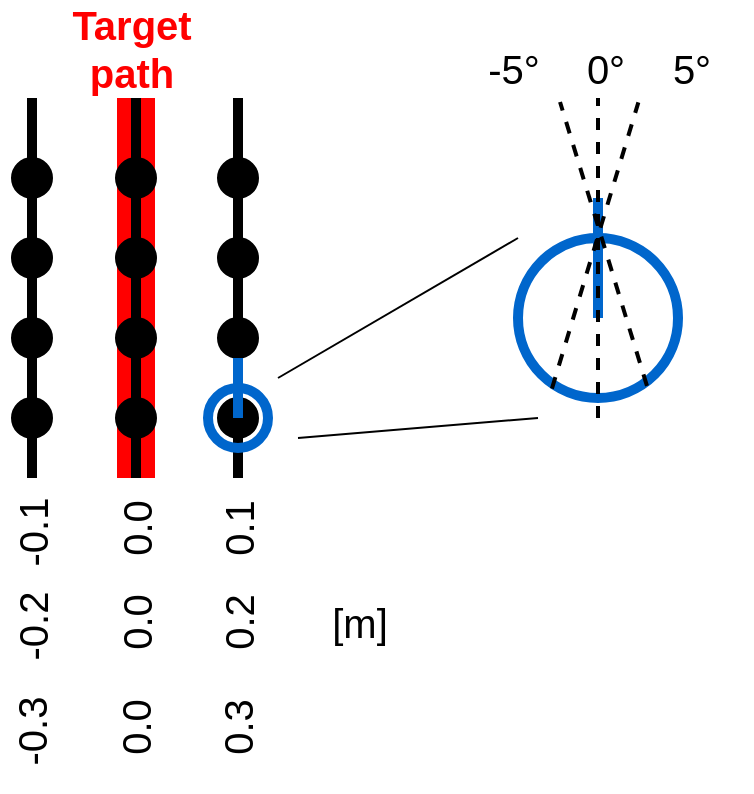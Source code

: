 <mxfile>
    <diagram id="cvP5xxhvE3YyA-BgQX19" name="ページ1">
        <mxGraphModel dx="842" dy="773" grid="1" gridSize="10" guides="1" tooltips="1" connect="1" arrows="1" fold="1" page="1" pageScale="1" pageWidth="827" pageHeight="1169" background="#ffffff" math="0" shadow="0">
            <root>
                <mxCell id="0"/>
                <mxCell id="1" parent="0"/>
                <mxCell id="30" value="" style="endArrow=none;html=1;strokeColor=#000000;strokeWidth=5;" parent="1" edge="1">
                    <mxGeometry width="50" height="50" relative="1" as="geometry">
                        <mxPoint x="480" y="440" as="sourcePoint"/>
                        <mxPoint x="480" y="250" as="targetPoint"/>
                    </mxGeometry>
                </mxCell>
                <mxCell id="38" value="&lt;font size=&quot;1&quot; color=&quot;#ff0000&quot;&gt;&lt;b style=&quot;font-size: 20px;&quot;&gt;Target path&lt;/b&gt;&lt;/font&gt;" style="text;html=1;strokeColor=none;fillColor=none;align=center;verticalAlign=middle;whiteSpace=wrap;rounded=0;" parent="1" vertex="1">
                    <mxGeometry x="397" y="210" width="60" height="30" as="geometry"/>
                </mxCell>
                <mxCell id="42" value="&lt;font color=&quot;#000000&quot;&gt;0.1&lt;br&gt;&lt;/font&gt;" style="text;html=1;strokeColor=none;fillColor=none;align=center;verticalAlign=middle;whiteSpace=wrap;rounded=0;fontSize=20;fontColor=#FF0000;rotation=-90;" parent="1" vertex="1">
                    <mxGeometry x="450" y="450" width="60" height="30" as="geometry"/>
                </mxCell>
                <mxCell id="44" value="[m]" style="text;html=1;strokeColor=none;fillColor=none;align=center;verticalAlign=middle;whiteSpace=wrap;rounded=0;fontSize=20;fontColor=#000000;" parent="1" vertex="1">
                    <mxGeometry x="510.5" y="497" width="60" height="30" as="geometry"/>
                </mxCell>
                <mxCell id="59" value="&lt;font color=&quot;#000000&quot;&gt;5°&lt;br&gt;&lt;/font&gt;" style="text;html=1;strokeColor=none;fillColor=none;align=center;verticalAlign=middle;whiteSpace=wrap;rounded=0;fontSize=20;fontColor=#FF0000;rotation=0;" parent="1" vertex="1">
                    <mxGeometry x="677" y="220" width="60" height="30" as="geometry"/>
                </mxCell>
                <mxCell id="76" value="" style="group" parent="1" vertex="1" connectable="0">
                    <mxGeometry x="465" y="220" width="235" height="205" as="geometry"/>
                </mxCell>
                <mxCell id="23" value="" style="ellipse;whiteSpace=wrap;html=1;aspect=fixed;strokeColor=#000000;fillColor=#000000;" parent="76" vertex="1">
                    <mxGeometry x="5" y="180" width="20" height="20" as="geometry"/>
                </mxCell>
                <mxCell id="24" value="" style="ellipse;whiteSpace=wrap;html=1;aspect=fixed;strokeColor=#000000;fillColor=#000000;" parent="76" vertex="1">
                    <mxGeometry x="5" y="140" width="20" height="20" as="geometry"/>
                </mxCell>
                <mxCell id="25" value="" style="ellipse;whiteSpace=wrap;html=1;aspect=fixed;strokeColor=#000000;fillColor=#000000;" parent="76" vertex="1">
                    <mxGeometry x="5" y="100" width="20" height="20" as="geometry"/>
                </mxCell>
                <mxCell id="26" value="" style="ellipse;whiteSpace=wrap;html=1;aspect=fixed;strokeColor=#000000;fillColor=#000000;" parent="76" vertex="1">
                    <mxGeometry x="5" y="60" width="20" height="20" as="geometry"/>
                </mxCell>
                <mxCell id="45" value="" style="ellipse;whiteSpace=wrap;html=1;aspect=fixed;strokeColor=#0066CC;fontSize=20;fontColor=#000000;fillColor=none;strokeWidth=5;" parent="76" vertex="1">
                    <mxGeometry y="175" width="30" height="30" as="geometry"/>
                </mxCell>
                <mxCell id="46" value="" style="endArrow=none;html=1;strokeColor=#0066CC;strokeWidth=5;fontSize=20;fontColor=#000000;" parent="76" edge="1">
                    <mxGeometry width="50" height="50" relative="1" as="geometry">
                        <mxPoint x="15" y="190" as="sourcePoint"/>
                        <mxPoint x="15" y="160" as="targetPoint"/>
                    </mxGeometry>
                </mxCell>
                <mxCell id="47" value="" style="ellipse;whiteSpace=wrap;html=1;aspect=fixed;strokeColor=#0066CC;fontSize=20;fontColor=#000000;fillColor=none;strokeWidth=5;" parent="76" vertex="1">
                    <mxGeometry x="155" y="100" width="80" height="80" as="geometry"/>
                </mxCell>
                <mxCell id="48" value="" style="endArrow=none;html=1;strokeColor=#0066CC;strokeWidth=5;fontSize=20;fontColor=#000000;exitX=0.5;exitY=0.5;exitDx=0;exitDy=0;exitPerimeter=0;" parent="76" source="47" edge="1">
                    <mxGeometry width="50" height="50" relative="1" as="geometry">
                        <mxPoint x="25" y="200" as="sourcePoint"/>
                        <mxPoint x="195" y="80" as="targetPoint"/>
                    </mxGeometry>
                </mxCell>
                <mxCell id="51" value="" style="endArrow=none;html=1;strokeColor=#000000;strokeWidth=1;fontSize=20;fontColor=#000000;" parent="76" edge="1">
                    <mxGeometry width="50" height="50" relative="1" as="geometry">
                        <mxPoint x="35" y="170" as="sourcePoint"/>
                        <mxPoint x="155" y="100" as="targetPoint"/>
                    </mxGeometry>
                </mxCell>
                <mxCell id="52" value="" style="endArrow=none;html=1;strokeColor=#000000;strokeWidth=1;fontSize=20;fontColor=#000000;" parent="76" edge="1">
                    <mxGeometry width="50" height="50" relative="1" as="geometry">
                        <mxPoint x="45" y="200" as="sourcePoint"/>
                        <mxPoint x="165" y="190" as="targetPoint"/>
                    </mxGeometry>
                </mxCell>
                <mxCell id="53" value="" style="endArrow=none;dashed=1;html=1;strokeWidth=2;strokeColor=#000000;fontSize=20;fontColor=#000000;" parent="76" edge="1">
                    <mxGeometry width="50" height="50" relative="1" as="geometry">
                        <mxPoint x="195" y="190" as="sourcePoint"/>
                        <mxPoint x="195" y="30" as="targetPoint"/>
                    </mxGeometry>
                </mxCell>
                <mxCell id="54" value="" style="endArrow=none;dashed=1;html=1;strokeWidth=2;strokeColor=#000000;fontSize=20;fontColor=#000000;exitX=0.212;exitY=0.941;exitDx=0;exitDy=0;exitPerimeter=0;entryX=0.053;entryY=1.073;entryDx=0;entryDy=0;entryPerimeter=0;" parent="76" source="47" target="59" edge="1">
                    <mxGeometry width="50" height="50" relative="1" as="geometry">
                        <mxPoint x="165" y="170" as="sourcePoint"/>
                        <mxPoint x="215" y="40" as="targetPoint"/>
                        <Array as="points"/>
                    </mxGeometry>
                </mxCell>
                <mxCell id="55" value="" style="endArrow=none;dashed=1;html=1;strokeWidth=2;strokeColor=#000000;fontSize=20;fontColor=#000000;exitX=0.806;exitY=0.924;exitDx=0;exitDy=0;exitPerimeter=0;entryX=0.117;entryY=1.067;entryDx=0;entryDy=0;entryPerimeter=0;" parent="76" source="47" target="57" edge="1">
                    <mxGeometry width="50" height="50" relative="1" as="geometry">
                        <mxPoint x="176.716" y="178.284" as="sourcePoint"/>
                        <mxPoint x="135" y="40" as="targetPoint"/>
                    </mxGeometry>
                </mxCell>
                <mxCell id="57" value="&lt;font color=&quot;#000000&quot;&gt;0°&lt;br&gt;&lt;/font&gt;" style="text;html=1;strokeColor=none;fillColor=none;align=center;verticalAlign=middle;whiteSpace=wrap;rounded=0;fontSize=20;fontColor=#FF0000;rotation=0;" parent="76" vertex="1">
                    <mxGeometry x="169" width="60" height="30" as="geometry"/>
                </mxCell>
                <mxCell id="58" value="&lt;font color=&quot;#000000&quot;&gt;-5°&lt;br&gt;&lt;/font&gt;" style="text;html=1;strokeColor=none;fillColor=none;align=center;verticalAlign=middle;whiteSpace=wrap;rounded=0;fontSize=20;fontColor=#FF0000;rotation=0;" parent="76" vertex="1">
                    <mxGeometry x="123" width="60" height="30" as="geometry"/>
                </mxCell>
                <mxCell id="77" value="" style="group" parent="1" vertex="1" connectable="0">
                    <mxGeometry x="414" y="250" width="96.5" height="332" as="geometry"/>
                </mxCell>
                <mxCell id="35" value="" style="endArrow=none;html=1;strokeColor=#FF0000;strokeWidth=19;" parent="77" edge="1">
                    <mxGeometry width="50" height="50" relative="1" as="geometry">
                        <mxPoint x="15" y="190" as="sourcePoint"/>
                        <mxPoint x="15" as="targetPoint"/>
                    </mxGeometry>
                </mxCell>
                <mxCell id="4" value="" style="ellipse;whiteSpace=wrap;html=1;aspect=fixed;strokeColor=#000000;fillColor=#000000;" parent="77" vertex="1">
                    <mxGeometry x="5" y="150" width="20" height="20" as="geometry"/>
                </mxCell>
                <mxCell id="7" value="" style="ellipse;whiteSpace=wrap;html=1;aspect=fixed;strokeColor=#000000;fillColor=#000000;" parent="77" vertex="1">
                    <mxGeometry x="5" y="110" width="20" height="20" as="geometry"/>
                </mxCell>
                <mxCell id="8" value="" style="ellipse;whiteSpace=wrap;html=1;aspect=fixed;strokeColor=#000000;fillColor=#000000;" parent="77" vertex="1">
                    <mxGeometry x="5" y="70" width="20" height="20" as="geometry"/>
                </mxCell>
                <mxCell id="9" value="" style="ellipse;whiteSpace=wrap;html=1;aspect=fixed;strokeColor=#000000;fillColor=#000000;" parent="77" vertex="1">
                    <mxGeometry x="5" y="30" width="20" height="20" as="geometry"/>
                </mxCell>
                <mxCell id="36" value="" style="endArrow=none;html=1;strokeColor=#000000;strokeWidth=5;" parent="77" edge="1">
                    <mxGeometry width="50" height="50" relative="1" as="geometry">
                        <mxPoint x="15" y="190" as="sourcePoint"/>
                        <mxPoint x="15" as="targetPoint"/>
                    </mxGeometry>
                </mxCell>
                <mxCell id="43" value="&lt;font color=&quot;#000000&quot;&gt;0.0&lt;br&gt;&lt;/font&gt;" style="text;html=1;strokeColor=none;fillColor=none;align=center;verticalAlign=middle;whiteSpace=wrap;rounded=0;fontSize=20;fontColor=#FF0000;rotation=-90;" parent="77" vertex="1">
                    <mxGeometry x="-15" y="200" width="60" height="30" as="geometry"/>
                </mxCell>
                <mxCell id="80" value="&lt;font color=&quot;#000000&quot;&gt;0.0&lt;br&gt;&lt;/font&gt;" style="text;html=1;strokeColor=none;fillColor=none;align=center;verticalAlign=middle;whiteSpace=wrap;rounded=0;fontSize=20;fontColor=#FF0000;rotation=-90;" vertex="1" parent="77">
                    <mxGeometry x="-15" y="247" width="60" height="30" as="geometry"/>
                </mxCell>
                <mxCell id="82" value="&lt;font color=&quot;#000000&quot;&gt;-0.3&lt;/font&gt;" style="text;html=1;strokeColor=none;fillColor=none;align=center;verticalAlign=middle;whiteSpace=wrap;rounded=0;fontSize=20;fontColor=#FF0000;rotation=-90;" vertex="1" parent="77">
                    <mxGeometry x="-67.5" y="302" width="60" height="30" as="geometry"/>
                </mxCell>
                <mxCell id="83" value="&lt;font color=&quot;#000000&quot;&gt;0.0&lt;br&gt;&lt;/font&gt;" style="text;html=1;strokeColor=none;fillColor=none;align=center;verticalAlign=middle;whiteSpace=wrap;rounded=0;fontSize=20;fontColor=#FF0000;rotation=-90;" vertex="1" parent="77">
                    <mxGeometry x="-15.5" y="300" width="60" height="30" as="geometry"/>
                </mxCell>
                <mxCell id="84" value="&lt;font color=&quot;#000000&quot;&gt;0.3&lt;br&gt;&lt;/font&gt;" style="text;html=1;strokeColor=none;fillColor=none;align=center;verticalAlign=middle;whiteSpace=wrap;rounded=0;fontSize=20;fontColor=#FF0000;rotation=-90;" vertex="1" parent="77">
                    <mxGeometry x="35.5" y="300" width="60" height="30" as="geometry"/>
                </mxCell>
                <mxCell id="78" value="" style="group" parent="1" vertex="1" connectable="0">
                    <mxGeometry x="362" y="250" width="30" height="309" as="geometry"/>
                </mxCell>
                <mxCell id="19" value="" style="ellipse;whiteSpace=wrap;html=1;aspect=fixed;strokeColor=#000000;fillColor=#000000;" parent="78" vertex="1">
                    <mxGeometry x="5" y="150" width="20" height="20" as="geometry"/>
                </mxCell>
                <mxCell id="20" value="" style="ellipse;whiteSpace=wrap;html=1;aspect=fixed;strokeColor=#000000;fillColor=#000000;" parent="78" vertex="1">
                    <mxGeometry x="5" y="110" width="20" height="20" as="geometry"/>
                </mxCell>
                <mxCell id="21" value="" style="ellipse;whiteSpace=wrap;html=1;aspect=fixed;strokeColor=#000000;fillColor=#000000;" parent="78" vertex="1">
                    <mxGeometry x="5" y="70" width="20" height="20" as="geometry"/>
                </mxCell>
                <mxCell id="22" value="" style="ellipse;whiteSpace=wrap;html=1;aspect=fixed;strokeColor=#000000;fillColor=#000000;" parent="78" vertex="1">
                    <mxGeometry x="5" y="30" width="20" height="20" as="geometry"/>
                </mxCell>
                <mxCell id="27" value="" style="endArrow=none;html=1;strokeColor=#000000;strokeWidth=5;" parent="78" edge="1">
                    <mxGeometry width="50" height="50" relative="1" as="geometry">
                        <mxPoint x="15" y="190" as="sourcePoint"/>
                        <mxPoint x="15" as="targetPoint"/>
                    </mxGeometry>
                </mxCell>
                <mxCell id="41" value="&lt;font color=&quot;#000000&quot;&gt;-0.1&lt;/font&gt;" style="text;html=1;strokeColor=none;fillColor=none;align=center;verticalAlign=middle;whiteSpace=wrap;rounded=0;fontSize=20;fontColor=#FF0000;rotation=-90;" parent="78" vertex="1">
                    <mxGeometry x="-15" y="202" width="60" height="30" as="geometry"/>
                </mxCell>
                <mxCell id="79" value="&lt;font color=&quot;#000000&quot;&gt;-0.2&lt;/font&gt;" style="text;html=1;strokeColor=none;fillColor=none;align=center;verticalAlign=middle;whiteSpace=wrap;rounded=0;fontSize=20;fontColor=#FF0000;rotation=-90;" vertex="1" parent="78">
                    <mxGeometry x="-15" y="249" width="60" height="30" as="geometry"/>
                </mxCell>
                <mxCell id="81" value="&lt;font color=&quot;#000000&quot;&gt;0.2&lt;br&gt;&lt;/font&gt;" style="text;html=1;strokeColor=none;fillColor=none;align=center;verticalAlign=middle;whiteSpace=wrap;rounded=0;fontSize=20;fontColor=#FF0000;rotation=-90;" vertex="1" parent="1">
                    <mxGeometry x="450" y="497" width="60" height="30" as="geometry"/>
                </mxCell>
            </root>
        </mxGraphModel>
    </diagram>
</mxfile>